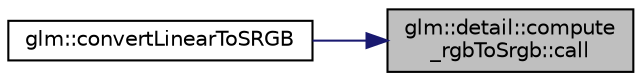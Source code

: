 digraph "glm::detail::compute_rgbToSrgb::call"
{
 // LATEX_PDF_SIZE
  edge [fontname="Helvetica",fontsize="10",labelfontname="Helvetica",labelfontsize="10"];
  node [fontname="Helvetica",fontsize="10",shape=record];
  rankdir="RL";
  Node1 [label="glm::detail::compute\l_rgbToSrgb::call",height=0.2,width=0.4,color="black", fillcolor="grey75", style="filled", fontcolor="black",tooltip=" "];
  Node1 -> Node2 [dir="back",color="midnightblue",fontsize="10",style="solid",fontname="Helvetica"];
  Node2 [label="glm::convertLinearToSRGB",height=0.2,width=0.4,color="black", fillcolor="white", style="filled",URL="$group__gtc__color__space.html#gad813dcd99644cafc775e83d6504ccb93",tooltip=" "];
}
